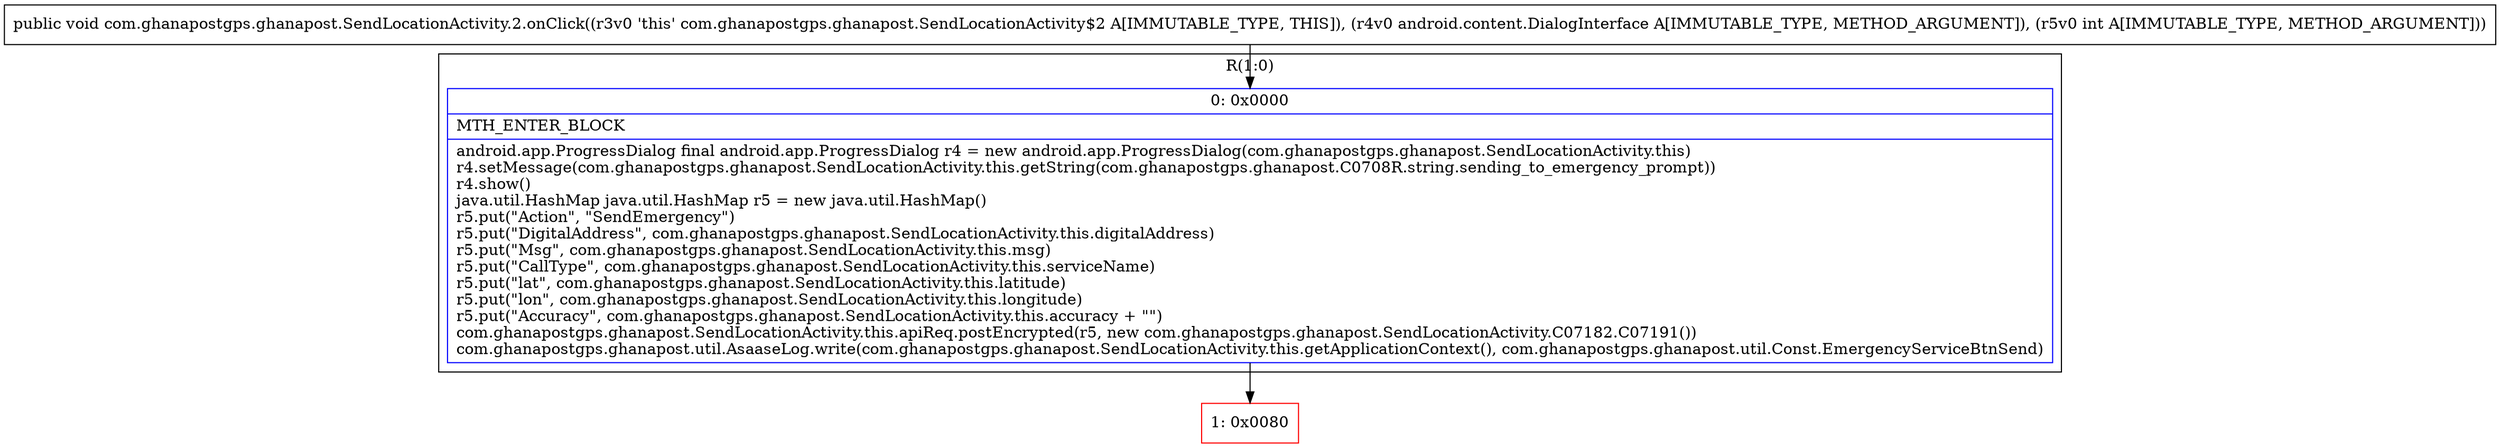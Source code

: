 digraph "CFG forcom.ghanapostgps.ghanapost.SendLocationActivity.2.onClick(Landroid\/content\/DialogInterface;I)V" {
subgraph cluster_Region_658509664 {
label = "R(1:0)";
node [shape=record,color=blue];
Node_0 [shape=record,label="{0\:\ 0x0000|MTH_ENTER_BLOCK\l|android.app.ProgressDialog final android.app.ProgressDialog r4 = new android.app.ProgressDialog(com.ghanapostgps.ghanapost.SendLocationActivity.this)\lr4.setMessage(com.ghanapostgps.ghanapost.SendLocationActivity.this.getString(com.ghanapostgps.ghanapost.C0708R.string.sending_to_emergency_prompt))\lr4.show()\ljava.util.HashMap java.util.HashMap r5 = new java.util.HashMap()\lr5.put(\"Action\", \"SendEmergency\")\lr5.put(\"DigitalAddress\", com.ghanapostgps.ghanapost.SendLocationActivity.this.digitalAddress)\lr5.put(\"Msg\", com.ghanapostgps.ghanapost.SendLocationActivity.this.msg)\lr5.put(\"CallType\", com.ghanapostgps.ghanapost.SendLocationActivity.this.serviceName)\lr5.put(\"lat\", com.ghanapostgps.ghanapost.SendLocationActivity.this.latitude)\lr5.put(\"lon\", com.ghanapostgps.ghanapost.SendLocationActivity.this.longitude)\lr5.put(\"Accuracy\", com.ghanapostgps.ghanapost.SendLocationActivity.this.accuracy + \"\")\lcom.ghanapostgps.ghanapost.SendLocationActivity.this.apiReq.postEncrypted(r5, new com.ghanapostgps.ghanapost.SendLocationActivity.C07182.C07191())\lcom.ghanapostgps.ghanapost.util.AsaaseLog.write(com.ghanapostgps.ghanapost.SendLocationActivity.this.getApplicationContext(), com.ghanapostgps.ghanapost.util.Const.EmergencyServiceBtnSend)\l}"];
}
Node_1 [shape=record,color=red,label="{1\:\ 0x0080}"];
MethodNode[shape=record,label="{public void com.ghanapostgps.ghanapost.SendLocationActivity.2.onClick((r3v0 'this' com.ghanapostgps.ghanapost.SendLocationActivity$2 A[IMMUTABLE_TYPE, THIS]), (r4v0 android.content.DialogInterface A[IMMUTABLE_TYPE, METHOD_ARGUMENT]), (r5v0 int A[IMMUTABLE_TYPE, METHOD_ARGUMENT])) }"];
MethodNode -> Node_0;
Node_0 -> Node_1;
}

